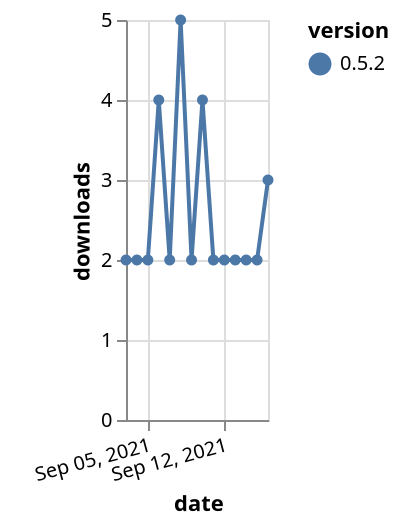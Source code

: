 {"$schema": "https://vega.github.io/schema/vega-lite/v5.json", "description": "A simple bar chart with embedded data.", "data": {"values": [{"date": "2021-09-03", "total": 3334, "delta": 2, "version": "0.5.2"}, {"date": "2021-09-04", "total": 3336, "delta": 2, "version": "0.5.2"}, {"date": "2021-09-05", "total": 3338, "delta": 2, "version": "0.5.2"}, {"date": "2021-09-06", "total": 3342, "delta": 4, "version": "0.5.2"}, {"date": "2021-09-07", "total": 3344, "delta": 2, "version": "0.5.2"}, {"date": "2021-09-08", "total": 3349, "delta": 5, "version": "0.5.2"}, {"date": "2021-09-09", "total": 3351, "delta": 2, "version": "0.5.2"}, {"date": "2021-09-10", "total": 3355, "delta": 4, "version": "0.5.2"}, {"date": "2021-09-11", "total": 3357, "delta": 2, "version": "0.5.2"}, {"date": "2021-09-12", "total": 3359, "delta": 2, "version": "0.5.2"}, {"date": "2021-09-13", "total": 3361, "delta": 2, "version": "0.5.2"}, {"date": "2021-09-14", "total": 3363, "delta": 2, "version": "0.5.2"}, {"date": "2021-09-15", "total": 3365, "delta": 2, "version": "0.5.2"}, {"date": "2021-09-16", "total": 3368, "delta": 3, "version": "0.5.2"}]}, "width": "container", "mark": {"type": "line", "point": {"filled": true}}, "encoding": {"x": {"field": "date", "type": "temporal", "timeUnit": "yearmonthdate", "title": "date", "axis": {"labelAngle": -15}}, "y": {"field": "delta", "type": "quantitative", "title": "downloads"}, "color": {"field": "version", "type": "nominal"}, "tooltip": {"field": "delta"}}}